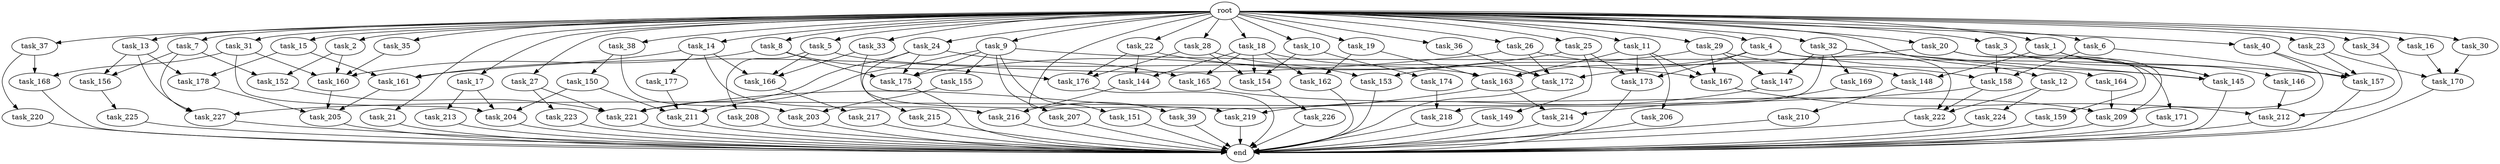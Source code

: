 digraph G {
  task_217 [size="1099511627.776000"];
  task_12 [size="2.048000"];
  task_152 [size="2491081031.680000"];
  task_160 [size="3813930958.848000"];
  task_29 [size="2.048000"];
  task_36 [size="2.048000"];
  task_148 [size="1666447310.848000"];
  task_19 [size="2.048000"];
  root [size="0.000000"];
  task_144 [size="1116691496.960000"];
  task_10 [size="2.048000"];
  task_168 [size="1666447310.848000"];
  task_18 [size="2.048000"];
  task_161 [size="2662879723.520000"];
  task_4 [size="2.048000"];
  task_227 [size="3092376453.120000"];
  task_154 [size="2525440770.048000"];
  task_33 [size="2.048000"];
  task_22 [size="2.048000"];
  task_205 [size="2164663517.184000"];
  task_15 [size="2.048000"];
  task_5 [size="2.048000"];
  end [size="0.000000"];
  task_206 [size="429496729.600000"];
  task_169 [size="1099511627.776000"];
  task_167 [size="858993459.200000"];
  task_218 [size="1529008357.376000"];
  task_14 [size="2.048000"];
  task_21 [size="2.048000"];
  task_38 [size="2.048000"];
  task_16 [size="2.048000"];
  task_30 [size="2.048000"];
  task_7 [size="2.048000"];
  task_24 [size="2.048000"];
  task_27 [size="2.048000"];
  task_203 [size="1683627180.032000"];
  task_221 [size="2594160246.784000"];
  task_211 [size="1185410973.696000"];
  task_164 [size="1099511627.776000"];
  task_177 [size="841813590.016000"];
  task_26 [size="2.048000"];
  task_17 [size="2.048000"];
  task_151 [size="841813590.016000"];
  task_158 [size="1047972020.224000"];
  task_225 [size="274877906.944000"];
  task_224 [size="274877906.944000"];
  task_39 [size="2.048000"];
  task_172 [size="4020089389.056000"];
  task_213 [size="68719476.736000"];
  task_226 [size="1099511627.776000"];
  task_174 [size="841813590.016000"];
  task_171 [size="68719476.736000"];
  task_214 [size="584115552.256000"];
  task_165 [size="1460288880.640000"];
  task_215 [size="618475290.624000"];
  task_223 [size="429496729.600000"];
  task_204 [size="618475290.624000"];
  task_222 [size="2147483648.000000"];
  task_209 [size="4191888080.896000"];
  task_220 [size="1391569403.904000"];
  task_166 [size="1752346656.768000"];
  task_31 [size="2.048000"];
  task_170 [size="2491081031.680000"];
  task_40 [size="2.048000"];
  task_2 [size="2.048000"];
  task_207 [size="841813590.016000"];
  task_216 [size="1116691496.960000"];
  task_153 [size="996432412.672000"];
  task_35 [size="2.048000"];
  task_3 [size="2.048000"];
  task_162 [size="1941325217.792000"];
  task_146 [size="274877906.944000"];
  task_159 [size="68719476.736000"];
  task_212 [size="2834678415.360000"];
  task_173 [size="738734374.912000"];
  task_147 [size="1254130450.432000"];
  task_28 [size="2.048000"];
  task_176 [size="2834678415.360000"];
  task_163 [size="1752346656.768000"];
  task_175 [size="3332894621.696000"];
  task_25 [size="2.048000"];
  task_23 [size="2.048000"];
  task_178 [size="704374636.544000"];
  task_6 [size="2.048000"];
  task_32 [size="2.048000"];
  task_145 [size="1803886264.320000"];
  task_20 [size="2.048000"];
  task_9 [size="2.048000"];
  task_37 [size="2.048000"];
  task_155 [size="841813590.016000"];
  task_1 [size="2.048000"];
  task_150 [size="841813590.016000"];
  task_156 [size="1374389534.720000"];
  task_34 [size="2.048000"];
  task_219 [size="1271310319.616000"];
  task_8 [size="2.048000"];
  task_157 [size="2714419331.072000"];
  task_149 [size="154618822.656000"];
  task_13 [size="2.048000"];
  task_208 [size="68719476.736000"];
  task_11 [size="2.048000"];
  task_210 [size="429496729.600000"];

  task_217 -> end [size="1.000000"];
  task_12 -> task_222 [size="134217728.000000"];
  task_12 -> task_224 [size="134217728.000000"];
  task_152 -> task_221 [size="679477248.000000"];
  task_160 -> task_205 [size="75497472.000000"];
  task_29 -> task_153 [size="75497472.000000"];
  task_29 -> task_147 [size="75497472.000000"];
  task_29 -> task_167 [size="75497472.000000"];
  task_29 -> task_158 [size="75497472.000000"];
  task_36 -> task_172 [size="838860800.000000"];
  task_148 -> task_210 [size="209715200.000000"];
  task_19 -> task_163 [size="536870912.000000"];
  task_19 -> task_162 [size="536870912.000000"];
  root -> task_12 [size="1.000000"];
  root -> task_35 [size="1.000000"];
  root -> task_14 [size="1.000000"];
  root -> task_36 [size="1.000000"];
  root -> task_37 [size="1.000000"];
  root -> task_6 [size="1.000000"];
  root -> task_32 [size="1.000000"];
  root -> task_38 [size="1.000000"];
  root -> task_19 [size="1.000000"];
  root -> task_13 [size="1.000000"];
  root -> task_20 [size="1.000000"];
  root -> task_16 [size="1.000000"];
  root -> task_9 [size="1.000000"];
  root -> task_31 [size="1.000000"];
  root -> task_10 [size="1.000000"];
  root -> task_1 [size="1.000000"];
  root -> task_18 [size="1.000000"];
  root -> task_5 [size="1.000000"];
  root -> task_2 [size="1.000000"];
  root -> task_4 [size="1.000000"];
  root -> task_27 [size="1.000000"];
  root -> task_11 [size="1.000000"];
  root -> task_23 [size="1.000000"];
  root -> task_3 [size="1.000000"];
  root -> task_26 [size="1.000000"];
  root -> task_7 [size="1.000000"];
  root -> task_40 [size="1.000000"];
  root -> task_34 [size="1.000000"];
  root -> task_17 [size="1.000000"];
  root -> task_33 [size="1.000000"];
  root -> task_15 [size="1.000000"];
  root -> task_22 [size="1.000000"];
  root -> task_29 [size="1.000000"];
  root -> task_8 [size="1.000000"];
  root -> task_30 [size="1.000000"];
  root -> task_39 [size="1.000000"];
  root -> task_25 [size="1.000000"];
  root -> task_24 [size="1.000000"];
  root -> task_21 [size="1.000000"];
  root -> task_28 [size="1.000000"];
  task_144 -> task_216 [size="134217728.000000"];
  task_10 -> task_154 [size="411041792.000000"];
  task_10 -> task_174 [size="411041792.000000"];
  task_168 -> end [size="1.000000"];
  task_18 -> task_144 [size="411041792.000000"];
  task_18 -> task_172 [size="411041792.000000"];
  task_18 -> task_165 [size="411041792.000000"];
  task_18 -> task_154 [size="411041792.000000"];
  task_18 -> task_162 [size="411041792.000000"];
  task_161 -> task_205 [size="301989888.000000"];
  task_4 -> task_163 [size="75497472.000000"];
  task_4 -> task_145 [size="75497472.000000"];
  task_4 -> task_173 [size="75497472.000000"];
  task_4 -> task_222 [size="75497472.000000"];
  task_227 -> end [size="1.000000"];
  task_154 -> task_226 [size="536870912.000000"];
  task_33 -> task_166 [size="411041792.000000"];
  task_33 -> task_219 [size="411041792.000000"];
  task_22 -> task_167 [size="134217728.000000"];
  task_22 -> task_176 [size="134217728.000000"];
  task_22 -> task_144 [size="134217728.000000"];
  task_205 -> end [size="1.000000"];
  task_15 -> task_161 [size="209715200.000000"];
  task_15 -> task_178 [size="209715200.000000"];
  task_5 -> task_163 [size="33554432.000000"];
  task_5 -> task_166 [size="33554432.000000"];
  task_5 -> task_208 [size="33554432.000000"];
  task_206 -> end [size="1.000000"];
  task_169 -> task_214 [size="209715200.000000"];
  task_167 -> task_212 [size="838860800.000000"];
  task_218 -> end [size="1.000000"];
  task_14 -> task_161 [size="411041792.000000"];
  task_14 -> task_216 [size="411041792.000000"];
  task_14 -> task_166 [size="411041792.000000"];
  task_14 -> task_177 [size="411041792.000000"];
  task_21 -> end [size="1.000000"];
  task_38 -> task_203 [size="411041792.000000"];
  task_38 -> task_150 [size="411041792.000000"];
  task_16 -> task_170 [size="301989888.000000"];
  task_30 -> task_170 [size="838860800.000000"];
  task_7 -> task_156 [size="536870912.000000"];
  task_7 -> task_227 [size="536870912.000000"];
  task_7 -> task_152 [size="536870912.000000"];
  task_24 -> task_175 [size="301989888.000000"];
  task_24 -> task_165 [size="301989888.000000"];
  task_24 -> task_215 [size="301989888.000000"];
  task_24 -> task_221 [size="301989888.000000"];
  task_27 -> task_223 [size="209715200.000000"];
  task_27 -> task_221 [size="209715200.000000"];
  task_203 -> end [size="1.000000"];
  task_221 -> end [size="1.000000"];
  task_211 -> end [size="1.000000"];
  task_164 -> task_209 [size="838860800.000000"];
  task_177 -> task_211 [size="33554432.000000"];
  task_26 -> task_172 [size="679477248.000000"];
  task_26 -> task_148 [size="679477248.000000"];
  task_26 -> task_161 [size="679477248.000000"];
  task_17 -> task_213 [size="33554432.000000"];
  task_17 -> task_204 [size="33554432.000000"];
  task_151 -> end [size="1.000000"];
  task_158 -> task_227 [size="838860800.000000"];
  task_158 -> task_222 [size="838860800.000000"];
  task_225 -> end [size="1.000000"];
  task_224 -> end [size="1.000000"];
  task_39 -> end [size="1.000000"];
  task_172 -> end [size="1.000000"];
  task_213 -> end [size="1.000000"];
  task_226 -> end [size="1.000000"];
  task_174 -> task_218 [size="209715200.000000"];
  task_171 -> end [size="1.000000"];
  task_214 -> end [size="1.000000"];
  task_165 -> task_209 [size="536870912.000000"];
  task_215 -> end [size="1.000000"];
  task_223 -> end [size="1.000000"];
  task_204 -> end [size="1.000000"];
  task_222 -> end [size="1.000000"];
  task_209 -> end [size="1.000000"];
  task_220 -> end [size="1.000000"];
  task_166 -> task_217 [size="536870912.000000"];
  task_31 -> task_168 [size="134217728.000000"];
  task_31 -> task_160 [size="134217728.000000"];
  task_31 -> task_204 [size="134217728.000000"];
  task_170 -> end [size="1.000000"];
  task_40 -> task_209 [size="536870912.000000"];
  task_40 -> task_157 [size="536870912.000000"];
  task_2 -> task_152 [size="679477248.000000"];
  task_2 -> task_160 [size="679477248.000000"];
  task_207 -> end [size="1.000000"];
  task_216 -> end [size="1.000000"];
  task_153 -> end [size="1.000000"];
  task_35 -> task_160 [size="209715200.000000"];
  task_3 -> task_145 [size="134217728.000000"];
  task_3 -> task_209 [size="134217728.000000"];
  task_3 -> task_158 [size="134217728.000000"];
  task_162 -> end [size="1.000000"];
  task_146 -> task_212 [size="411041792.000000"];
  task_159 -> end [size="1.000000"];
  task_212 -> end [size="1.000000"];
  task_173 -> end [size="1.000000"];
  task_147 -> task_219 [size="209715200.000000"];
  task_28 -> task_154 [size="411041792.000000"];
  task_28 -> task_153 [size="411041792.000000"];
  task_28 -> task_176 [size="411041792.000000"];
  task_176 -> end [size="1.000000"];
  task_163 -> task_214 [size="75497472.000000"];
  task_163 -> task_221 [size="75497472.000000"];
  task_175 -> end [size="1.000000"];
  task_25 -> task_175 [size="75497472.000000"];
  task_25 -> task_173 [size="75497472.000000"];
  task_25 -> task_149 [size="75497472.000000"];
  task_23 -> task_170 [size="75497472.000000"];
  task_23 -> task_157 [size="75497472.000000"];
  task_178 -> task_205 [size="679477248.000000"];
  task_6 -> task_158 [size="301989888.000000"];
  task_6 -> task_157 [size="301989888.000000"];
  task_32 -> task_145 [size="536870912.000000"];
  task_32 -> task_169 [size="536870912.000000"];
  task_32 -> task_147 [size="536870912.000000"];
  task_32 -> task_218 [size="536870912.000000"];
  task_32 -> task_164 [size="536870912.000000"];
  task_145 -> end [size="1.000000"];
  task_20 -> task_172 [size="33554432.000000"];
  task_20 -> task_159 [size="33554432.000000"];
  task_20 -> task_171 [size="33554432.000000"];
  task_9 -> task_155 [size="411041792.000000"];
  task_9 -> task_175 [size="411041792.000000"];
  task_9 -> task_207 [size="411041792.000000"];
  task_9 -> task_211 [size="411041792.000000"];
  task_9 -> task_157 [size="411041792.000000"];
  task_9 -> task_151 [size="411041792.000000"];
  task_37 -> task_220 [size="679477248.000000"];
  task_37 -> task_168 [size="679477248.000000"];
  task_155 -> task_203 [size="411041792.000000"];
  task_1 -> task_145 [size="134217728.000000"];
  task_1 -> task_148 [size="134217728.000000"];
  task_1 -> task_146 [size="134217728.000000"];
  task_150 -> task_204 [size="134217728.000000"];
  task_150 -> task_211 [size="134217728.000000"];
  task_156 -> task_225 [size="134217728.000000"];
  task_34 -> task_212 [size="134217728.000000"];
  task_219 -> end [size="1.000000"];
  task_8 -> task_175 [size="838860800.000000"];
  task_8 -> task_160 [size="838860800.000000"];
  task_8 -> task_176 [size="838860800.000000"];
  task_157 -> end [size="1.000000"];
  task_149 -> end [size="1.000000"];
  task_13 -> task_156 [size="134217728.000000"];
  task_13 -> task_227 [size="134217728.000000"];
  task_13 -> task_178 [size="134217728.000000"];
  task_208 -> end [size="1.000000"];
  task_11 -> task_163 [size="209715200.000000"];
  task_11 -> task_167 [size="209715200.000000"];
  task_11 -> task_173 [size="209715200.000000"];
  task_11 -> task_206 [size="209715200.000000"];
  task_210 -> end [size="1.000000"];
}
